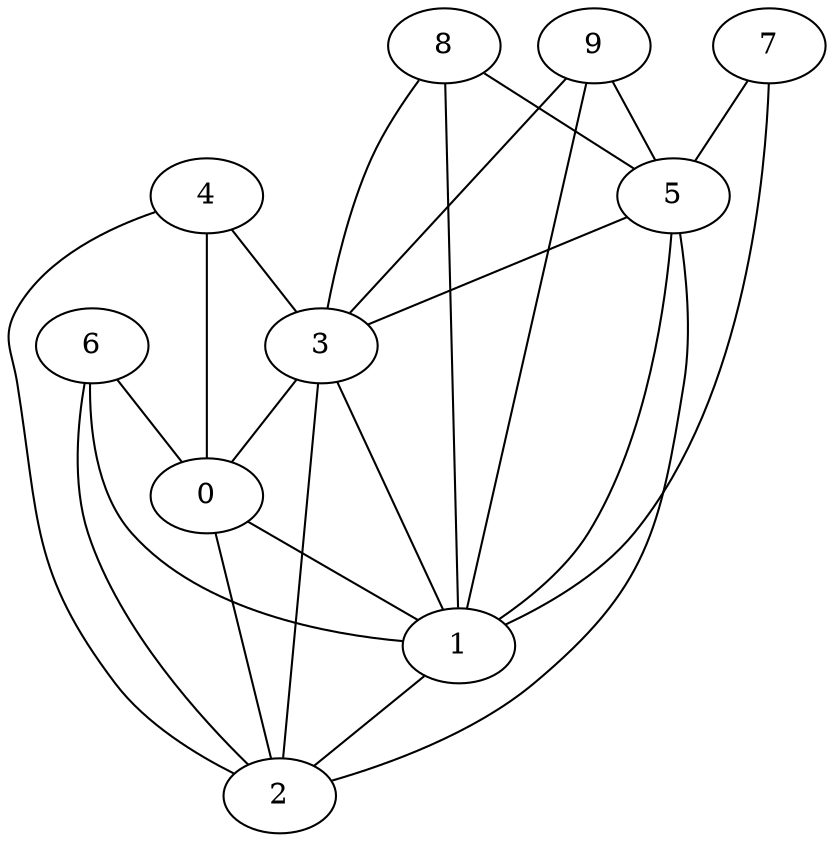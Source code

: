 graph {
    0 [ label = "0" ]
    1 [ label = "1" ]
    2 [ label = "2" ]
    3 [ label = "3" ]
    4 [ label = "4" ]
    5 [ label = "5" ]
    6 [ label = "6" ]
    7 [ label = "7" ]
    8 [ label = "8" ]
    9 [ label = "9" ]
    0 -- 1 [ ]
    0 -- 2 [ ]
    1 -- 2 [ ]
    3 -- 0 [ ]
    3 -- 1 [ ]
    3 -- 2 [ ]
    4 -- 0 [ ]
    4 -- 2 [ ]
    4 -- 3 [ ]
    5 -- 1 [ ]
    5 -- 2 [ ]
    5 -- 3 [ ]
    6 -- 0 [ ]
    6 -- 1 [ ]
    6 -- 2 [ ]
    7 -- 1 [ ]
    9 -- 5 [ ]
    7 -- 5 [ ]
    8 -- 1 [ ]
    8 -- 3 [ ]
    8 -- 5 [ ]
    9 -- 1 [ ]
    9 -- 3 [ ]
}
